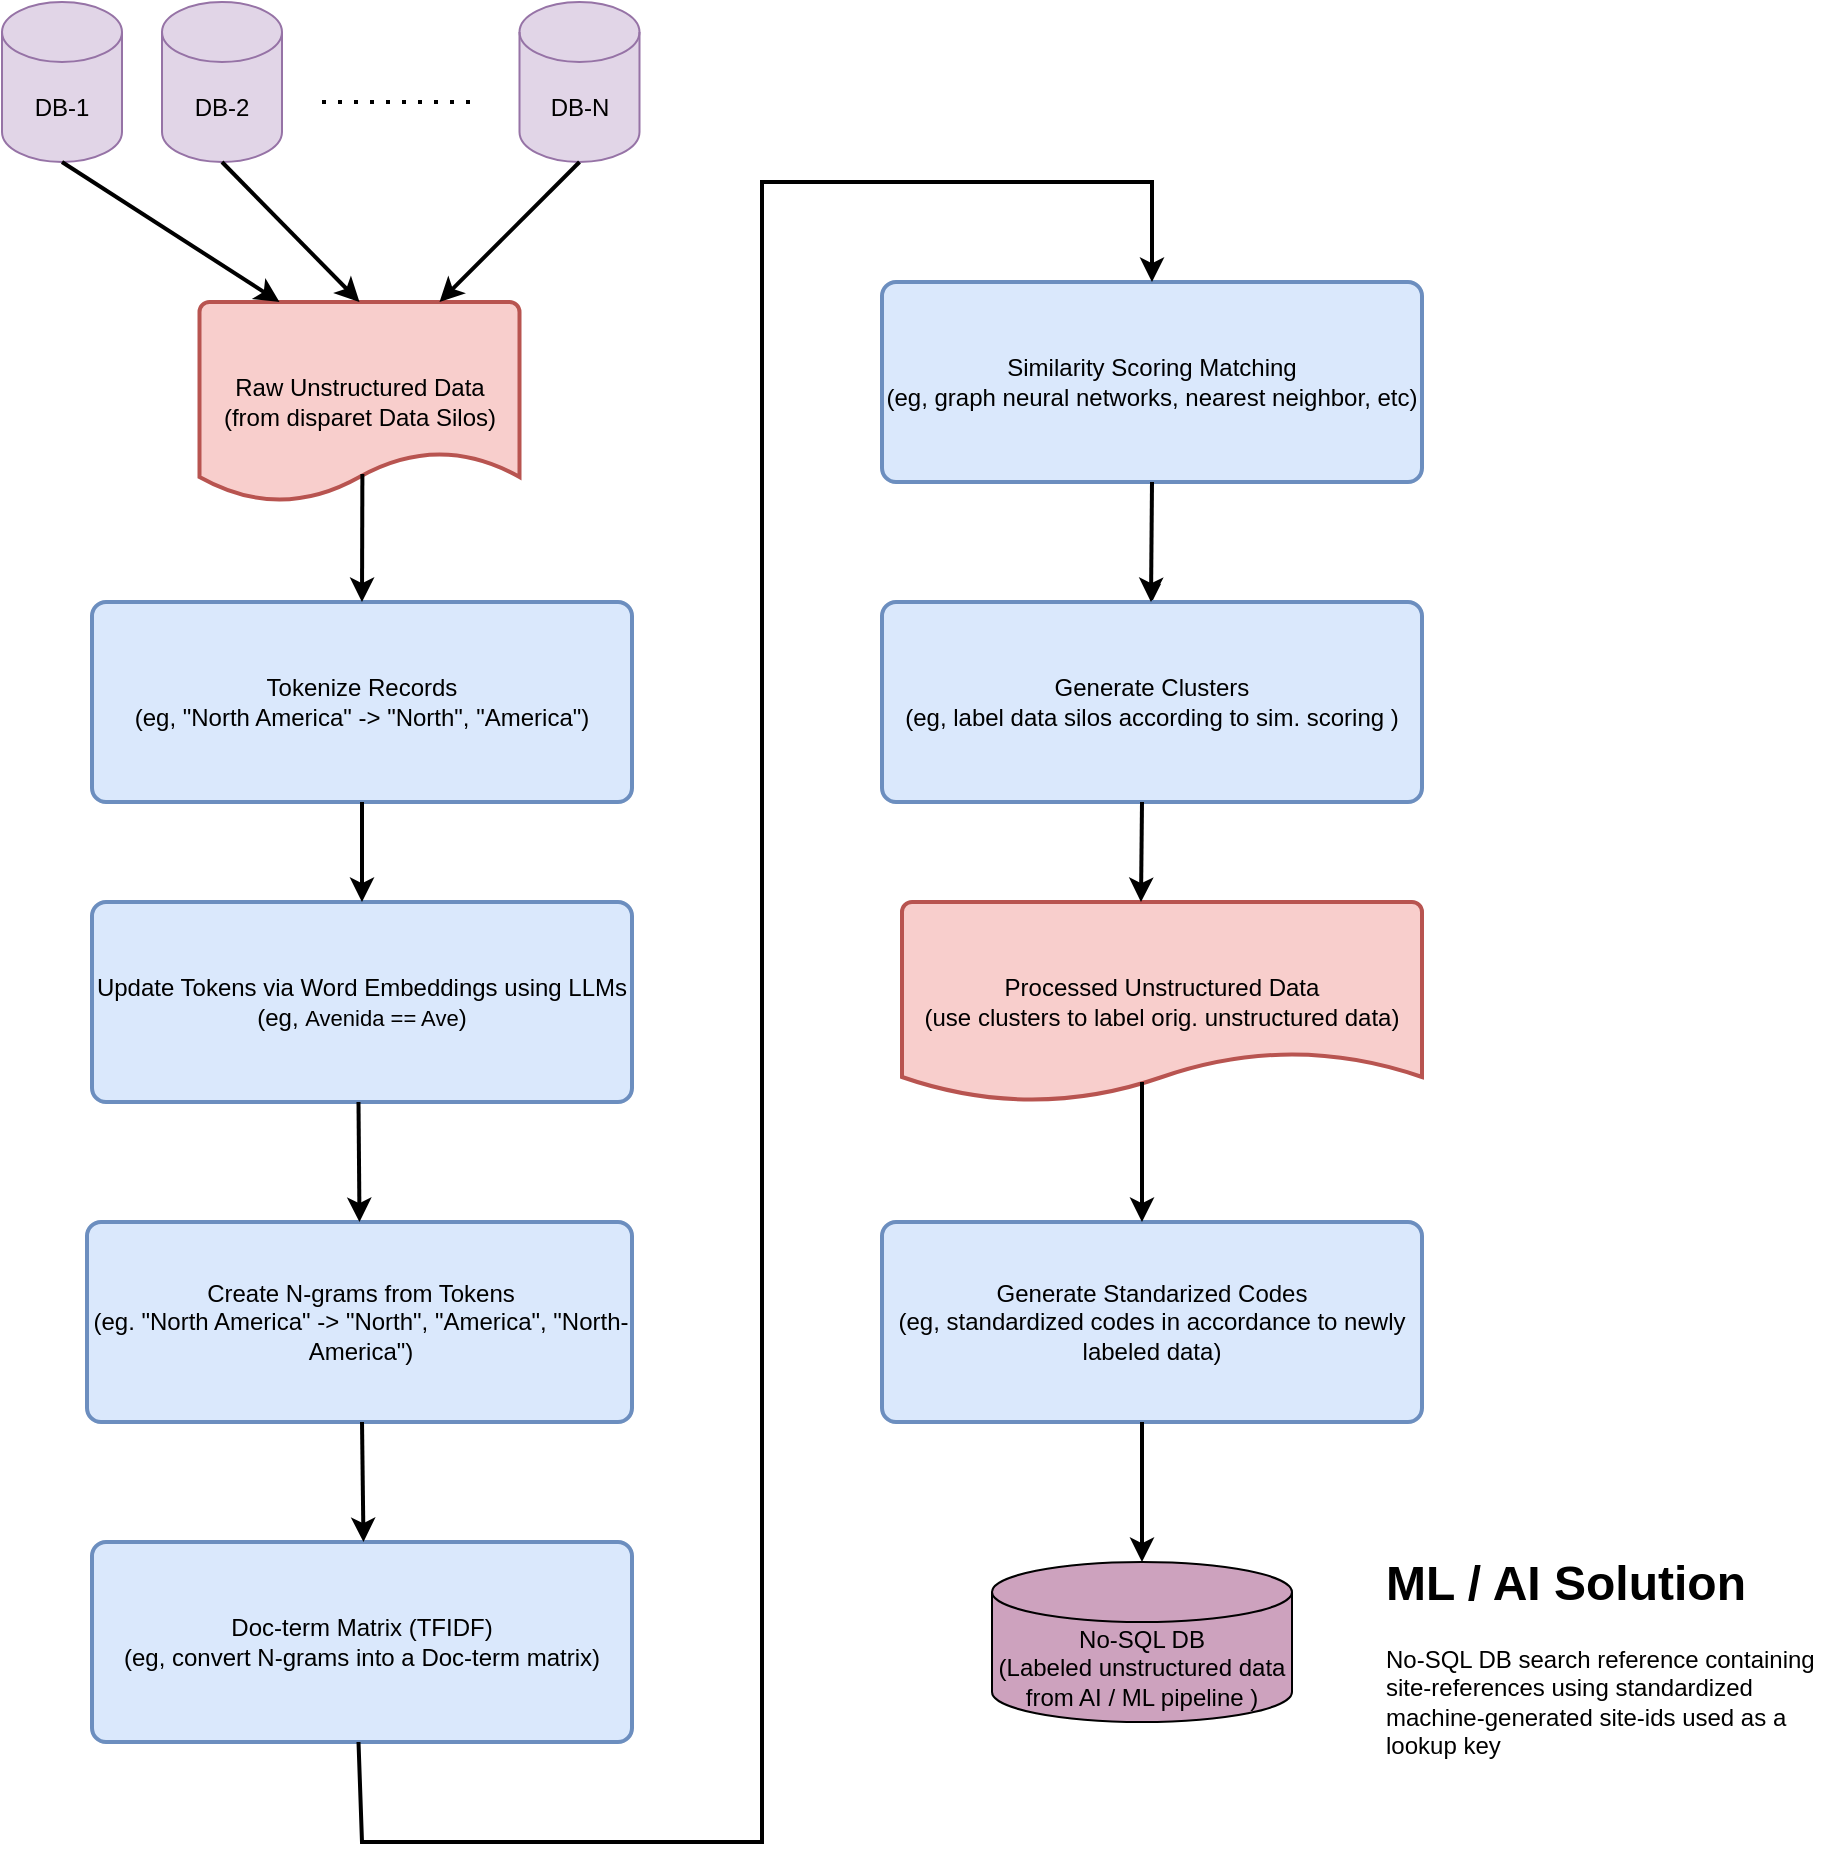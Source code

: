 <mxfile version="26.1.0">
  <diagram name="Page-1" id="1rv_5M4QPDikaJIzy1W9">
    <mxGraphModel dx="1982" dy="1760" grid="1" gridSize="10" guides="1" tooltips="1" connect="1" arrows="1" fold="1" page="1" pageScale="1" pageWidth="850" pageHeight="1100" math="0" shadow="0">
      <root>
        <mxCell id="0" />
        <mxCell id="1" parent="0" />
        <mxCell id="mDDb0RSqIg-qYvLa0cot-4" value="DB-1" style="shape=cylinder3;whiteSpace=wrap;html=1;boundedLbl=1;backgroundOutline=1;size=15;fillColor=#e1d5e7;strokeColor=#9673a6;" vertex="1" parent="1">
          <mxGeometry x="-200" y="-30" width="60" height="80" as="geometry" />
        </mxCell>
        <mxCell id="mDDb0RSqIg-qYvLa0cot-6" value="Tokenize Records&lt;div&gt;(eg, &quot;North America&quot; -&amp;gt; &quot;North&quot;, &quot;America&quot;)&lt;/div&gt;" style="rounded=1;whiteSpace=wrap;html=1;absoluteArcSize=1;arcSize=14;strokeWidth=2;fillColor=#dae8fc;strokeColor=#6c8ebf;" vertex="1" parent="1">
          <mxGeometry x="-155" y="270" width="270" height="100" as="geometry" />
        </mxCell>
        <mxCell id="mDDb0RSqIg-qYvLa0cot-7" value="Update Tokens via Word Embeddings using LLMs&lt;div&gt;(eg,&amp;nbsp;&lt;span style=&quot;font-size: 11px; text-align: start; background-color: transparent; color: light-dark(rgb(0, 0, 0), rgb(255, 255, 255));&quot;&gt;Avenida == Ave&lt;/span&gt;&lt;span style=&quot;background-color: transparent; color: light-dark(rgb(0, 0, 0), rgb(255, 255, 255));&quot;&gt;)&lt;/span&gt;&lt;/div&gt;" style="rounded=1;whiteSpace=wrap;html=1;absoluteArcSize=1;arcSize=14;strokeWidth=2;fillColor=#dae8fc;strokeColor=#6c8ebf;" vertex="1" parent="1">
          <mxGeometry x="-155" y="420" width="270" height="100" as="geometry" />
        </mxCell>
        <mxCell id="mDDb0RSqIg-qYvLa0cot-8" value="DB-2" style="shape=cylinder3;whiteSpace=wrap;html=1;boundedLbl=1;backgroundOutline=1;size=15;fillColor=#e1d5e7;strokeColor=#9673a6;" vertex="1" parent="1">
          <mxGeometry x="-120" y="-30" width="60" height="80" as="geometry" />
        </mxCell>
        <mxCell id="mDDb0RSqIg-qYvLa0cot-9" value="DB-N" style="shape=cylinder3;whiteSpace=wrap;html=1;boundedLbl=1;backgroundOutline=1;size=15;fillColor=#e1d5e7;strokeColor=#9673a6;" vertex="1" parent="1">
          <mxGeometry x="58.75" y="-30" width="60" height="80" as="geometry" />
        </mxCell>
        <mxCell id="mDDb0RSqIg-qYvLa0cot-10" value="Raw Unstructured Data&lt;div&gt;(from disparet Data Silos)&lt;/div&gt;" style="strokeWidth=2;html=1;shape=mxgraph.flowchart.document2;whiteSpace=wrap;size=0.25;fillColor=#f8cecc;strokeColor=#b85450;" vertex="1" parent="1">
          <mxGeometry x="-101.25" y="120" width="160" height="100" as="geometry" />
        </mxCell>
        <mxCell id="mDDb0RSqIg-qYvLa0cot-11" value="Create N-grams from Tokens&lt;div&gt;(eg. &quot;North America&quot; -&amp;gt; &quot;North&quot;, &quot;America&quot;, &quot;North-America&quot;)&lt;/div&gt;" style="rounded=1;whiteSpace=wrap;html=1;absoluteArcSize=1;arcSize=14;strokeWidth=2;fillColor=#dae8fc;strokeColor=#6c8ebf;" vertex="1" parent="1">
          <mxGeometry x="-157.5" y="580" width="272.5" height="100" as="geometry" />
        </mxCell>
        <mxCell id="mDDb0RSqIg-qYvLa0cot-12" value="Doc-term Matrix&amp;nbsp;&lt;span style=&quot;background-color: transparent; color: light-dark(rgb(0, 0, 0), rgb(255, 255, 255));&quot;&gt;(TFIDF)&lt;/span&gt;&lt;div&gt;&lt;span style=&quot;background-color: transparent; color: light-dark(rgb(0, 0, 0), rgb(255, 255, 255));&quot;&gt;(eg, convert N-grams into a Doc-term matrix)&lt;/span&gt;&lt;/div&gt;" style="rounded=1;whiteSpace=wrap;html=1;absoluteArcSize=1;arcSize=14;strokeWidth=2;fillColor=#dae8fc;strokeColor=#6c8ebf;" vertex="1" parent="1">
          <mxGeometry x="-155" y="740" width="270" height="100" as="geometry" />
        </mxCell>
        <mxCell id="mDDb0RSqIg-qYvLa0cot-34" value="" style="edgeStyle=orthogonalEdgeStyle;rounded=0;orthogonalLoop=1;jettySize=auto;html=1;" edge="1" parent="1" source="mDDb0RSqIg-qYvLa0cot-13" target="mDDb0RSqIg-qYvLa0cot-15">
          <mxGeometry relative="1" as="geometry" />
        </mxCell>
        <mxCell id="mDDb0RSqIg-qYvLa0cot-13" value="Similarity Scoring Matching&lt;div&gt;(eg, graph neural networks, nearest neighbor, etc)&lt;/div&gt;" style="rounded=1;whiteSpace=wrap;html=1;absoluteArcSize=1;arcSize=14;strokeWidth=2;fillColor=#dae8fc;strokeColor=#6c8ebf;" vertex="1" parent="1">
          <mxGeometry x="240" y="110" width="270" height="100" as="geometry" />
        </mxCell>
        <mxCell id="mDDb0RSqIg-qYvLa0cot-15" value="Generate Clusters&lt;div&gt;(eg, label data silos according to sim. scoring )&lt;/div&gt;" style="rounded=1;whiteSpace=wrap;html=1;absoluteArcSize=1;arcSize=14;strokeWidth=2;fillColor=#dae8fc;strokeColor=#6c8ebf;" vertex="1" parent="1">
          <mxGeometry x="240" y="270" width="270" height="100" as="geometry" />
        </mxCell>
        <mxCell id="mDDb0RSqIg-qYvLa0cot-16" value="Processed Unstructured Data&lt;div&gt;(use clusters to label orig. unstructured data)&lt;/div&gt;" style="strokeWidth=2;html=1;shape=mxgraph.flowchart.document2;whiteSpace=wrap;size=0.25;fillColor=#f8cecc;strokeColor=#b85450;" vertex="1" parent="1">
          <mxGeometry x="250" y="420" width="260" height="100" as="geometry" />
        </mxCell>
        <mxCell id="mDDb0RSqIg-qYvLa0cot-17" value="Generate Standarized Codes&lt;div&gt;(eg, standardized codes in accordance to newly labeled data)&lt;/div&gt;" style="rounded=1;whiteSpace=wrap;html=1;absoluteArcSize=1;arcSize=14;strokeWidth=2;fillColor=#dae8fc;strokeColor=#6c8ebf;" vertex="1" parent="1">
          <mxGeometry x="240" y="580" width="270" height="100" as="geometry" />
        </mxCell>
        <mxCell id="mDDb0RSqIg-qYvLa0cot-19" value="No-SQL DB&lt;div&gt;(Labeled unstructured data from AI / ML pipeline )&lt;/div&gt;" style="shape=cylinder3;whiteSpace=wrap;html=1;boundedLbl=1;backgroundOutline=1;size=15;fillColor=#CDA2BE;" vertex="1" parent="1">
          <mxGeometry x="295" y="750" width="150" height="80" as="geometry" />
        </mxCell>
        <mxCell id="mDDb0RSqIg-qYvLa0cot-21" value="" style="endArrow=classic;html=1;rounded=0;exitX=0.5;exitY=1;exitDx=0;exitDy=0;exitPerimeter=0;entryX=0.25;entryY=0;entryDx=0;entryDy=0;entryPerimeter=0;strokeWidth=2;" edge="1" parent="1" source="mDDb0RSqIg-qYvLa0cot-4" target="mDDb0RSqIg-qYvLa0cot-10">
          <mxGeometry width="50" height="50" relative="1" as="geometry">
            <mxPoint x="260" y="50" as="sourcePoint" />
            <mxPoint x="310" as="targetPoint" />
          </mxGeometry>
        </mxCell>
        <mxCell id="mDDb0RSqIg-qYvLa0cot-22" value="" style="endArrow=classic;html=1;rounded=0;exitX=0.5;exitY=1;exitDx=0;exitDy=0;exitPerimeter=0;entryX=0.5;entryY=0;entryDx=0;entryDy=0;entryPerimeter=0;strokeWidth=2;" edge="1" parent="1" source="mDDb0RSqIg-qYvLa0cot-8" target="mDDb0RSqIg-qYvLa0cot-10">
          <mxGeometry width="50" height="50" relative="1" as="geometry">
            <mxPoint x="300" y="30" as="sourcePoint" />
            <mxPoint x="350" y="-20" as="targetPoint" />
          </mxGeometry>
        </mxCell>
        <mxCell id="mDDb0RSqIg-qYvLa0cot-23" value="" style="endArrow=classic;html=1;rounded=0;exitX=0.5;exitY=1;exitDx=0;exitDy=0;exitPerimeter=0;entryX=0.75;entryY=0;entryDx=0;entryDy=0;entryPerimeter=0;strokeWidth=2;" edge="1" parent="1" source="mDDb0RSqIg-qYvLa0cot-9" target="mDDb0RSqIg-qYvLa0cot-10">
          <mxGeometry width="50" height="50" relative="1" as="geometry">
            <mxPoint x="310" y="30" as="sourcePoint" />
            <mxPoint x="360" y="-20" as="targetPoint" />
          </mxGeometry>
        </mxCell>
        <mxCell id="mDDb0RSqIg-qYvLa0cot-24" value="" style="endArrow=classic;html=1;rounded=0;exitX=0.509;exitY=0.86;exitDx=0;exitDy=0;exitPerimeter=0;entryX=0.5;entryY=0;entryDx=0;entryDy=0;strokeWidth=2;" edge="1" parent="1" source="mDDb0RSqIg-qYvLa0cot-10" target="mDDb0RSqIg-qYvLa0cot-6">
          <mxGeometry width="50" height="50" relative="1" as="geometry">
            <mxPoint x="100" y="250" as="sourcePoint" />
            <mxPoint x="150" y="200" as="targetPoint" />
          </mxGeometry>
        </mxCell>
        <mxCell id="mDDb0RSqIg-qYvLa0cot-25" value="" style="endArrow=none;dashed=1;html=1;dashPattern=1 3;strokeWidth=2;rounded=0;" edge="1" parent="1">
          <mxGeometry width="50" height="50" relative="1" as="geometry">
            <mxPoint x="-40" y="20" as="sourcePoint" />
            <mxPoint x="40" y="20" as="targetPoint" />
          </mxGeometry>
        </mxCell>
        <mxCell id="mDDb0RSqIg-qYvLa0cot-26" value="" style="endArrow=classic;html=1;rounded=0;exitX=0.5;exitY=1;exitDx=0;exitDy=0;entryX=0.5;entryY=0;entryDx=0;entryDy=0;strokeWidth=2;" edge="1" parent="1" source="mDDb0RSqIg-qYvLa0cot-6" target="mDDb0RSqIg-qYvLa0cot-7">
          <mxGeometry width="50" height="50" relative="1" as="geometry">
            <mxPoint x="180" y="340" as="sourcePoint" />
            <mxPoint x="230" y="290" as="targetPoint" />
          </mxGeometry>
        </mxCell>
        <mxCell id="mDDb0RSqIg-qYvLa0cot-27" value="" style="endArrow=classic;html=1;rounded=0;exitX=0.5;exitY=1;exitDx=0;exitDy=0;entryX=0.5;entryY=0;entryDx=0;entryDy=0;strokeWidth=2;" edge="1" parent="1" target="mDDb0RSqIg-qYvLa0cot-11">
          <mxGeometry width="50" height="50" relative="1" as="geometry">
            <mxPoint x="-21.75" y="520" as="sourcePoint" />
            <mxPoint x="-21.75" y="570" as="targetPoint" />
          </mxGeometry>
        </mxCell>
        <mxCell id="mDDb0RSqIg-qYvLa0cot-28" value="" style="endArrow=classic;html=1;rounded=0;exitX=0.5;exitY=1;exitDx=0;exitDy=0;entryX=0.5;entryY=0;entryDx=0;entryDy=0;strokeWidth=2;" edge="1" parent="1">
          <mxGeometry width="50" height="50" relative="1" as="geometry">
            <mxPoint x="-20" y="680" as="sourcePoint" />
            <mxPoint x="-19.25" y="740" as="targetPoint" />
          </mxGeometry>
        </mxCell>
        <mxCell id="mDDb0RSqIg-qYvLa0cot-29" value="" style="endArrow=classic;html=1;rounded=0;exitX=0.5;exitY=1;exitDx=0;exitDy=0;entryX=0.5;entryY=0;entryDx=0;entryDy=0;strokeWidth=2;" edge="1" parent="1" target="mDDb0RSqIg-qYvLa0cot-13">
          <mxGeometry width="50" height="50" relative="1" as="geometry">
            <mxPoint x="-21.75" y="840" as="sourcePoint" />
            <mxPoint x="460" y="60" as="targetPoint" />
            <Array as="points">
              <mxPoint x="-20" y="890" />
              <mxPoint x="180" y="890" />
              <mxPoint x="180" y="60" />
              <mxPoint x="375" y="60" />
            </Array>
          </mxGeometry>
        </mxCell>
        <mxCell id="mDDb0RSqIg-qYvLa0cot-30" value="" style="endArrow=classic;html=1;rounded=0;entryX=0.5;entryY=0;entryDx=0;entryDy=0;strokeWidth=2;" edge="1" parent="1">
          <mxGeometry width="50" height="50" relative="1" as="geometry">
            <mxPoint x="375" y="210" as="sourcePoint" />
            <mxPoint x="374.5" y="270" as="targetPoint" />
          </mxGeometry>
        </mxCell>
        <mxCell id="mDDb0RSqIg-qYvLa0cot-31" value="" style="endArrow=classic;html=1;rounded=0;entryX=0.5;entryY=0;entryDx=0;entryDy=0;strokeWidth=2;" edge="1" parent="1">
          <mxGeometry width="50" height="50" relative="1" as="geometry">
            <mxPoint x="370" y="370" as="sourcePoint" />
            <mxPoint x="369.5" y="420" as="targetPoint" />
          </mxGeometry>
        </mxCell>
        <mxCell id="mDDb0RSqIg-qYvLa0cot-32" value="" style="endArrow=classic;html=1;rounded=0;strokeWidth=2;" edge="1" parent="1">
          <mxGeometry width="50" height="50" relative="1" as="geometry">
            <mxPoint x="370" y="510" as="sourcePoint" />
            <mxPoint x="370" y="580" as="targetPoint" />
          </mxGeometry>
        </mxCell>
        <mxCell id="mDDb0RSqIg-qYvLa0cot-33" value="" style="endArrow=classic;html=1;rounded=0;entryX=0.5;entryY=0;entryDx=0;entryDy=0;entryPerimeter=0;strokeWidth=2;" edge="1" parent="1" target="mDDb0RSqIg-qYvLa0cot-19">
          <mxGeometry width="50" height="50" relative="1" as="geometry">
            <mxPoint x="370" y="680" as="sourcePoint" />
            <mxPoint x="369.5" y="730" as="targetPoint" />
          </mxGeometry>
        </mxCell>
        <mxCell id="mDDb0RSqIg-qYvLa0cot-35" value="&lt;h1 style=&quot;margin-top: 0px;&quot;&gt;ML / AI Solution&lt;/h1&gt;&lt;p&gt;&lt;span style=&quot;background-color: transparent; color: light-dark(rgb(0, 0, 0), rgb(255, 255, 255));&quot;&gt;No-SQL DB s&lt;/span&gt;earch reference containing site-references using standardized machine-generated site-ids used as a lookup key&amp;nbsp;&lt;/p&gt;" style="text;html=1;whiteSpace=wrap;overflow=hidden;rounded=0;" vertex="1" parent="1">
          <mxGeometry x="490" y="740" width="220" height="120" as="geometry" />
        </mxCell>
      </root>
    </mxGraphModel>
  </diagram>
</mxfile>
